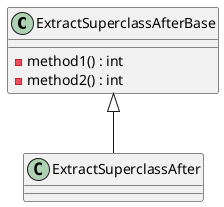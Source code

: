 @startuml
class ExtractSuperclassAfterBase {
    - method1() : int
    - method2() : int
}
class ExtractSuperclassAfter {
}
ExtractSuperclassAfterBase <|-- ExtractSuperclassAfter
@enduml
